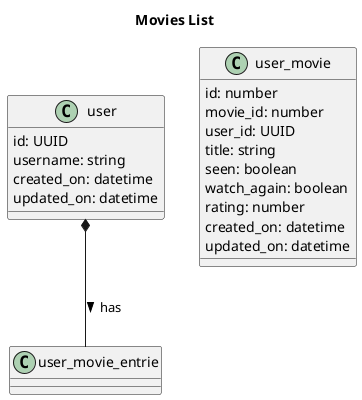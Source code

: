@startuml Movies List

title Movies List

together {
  class user_movie {
    id: number
    movie_id: number
    user_id: UUID
    title: string
    seen: boolean
    watch_again: boolean
    rating: number
    created_on: datetime
    updated_on: datetime
  }
  
  class user {
    id: UUID
    username: string
    created_on: datetime
    updated_on: datetime
  }

}

user *-- user_movie_entrie : > has

@enduml